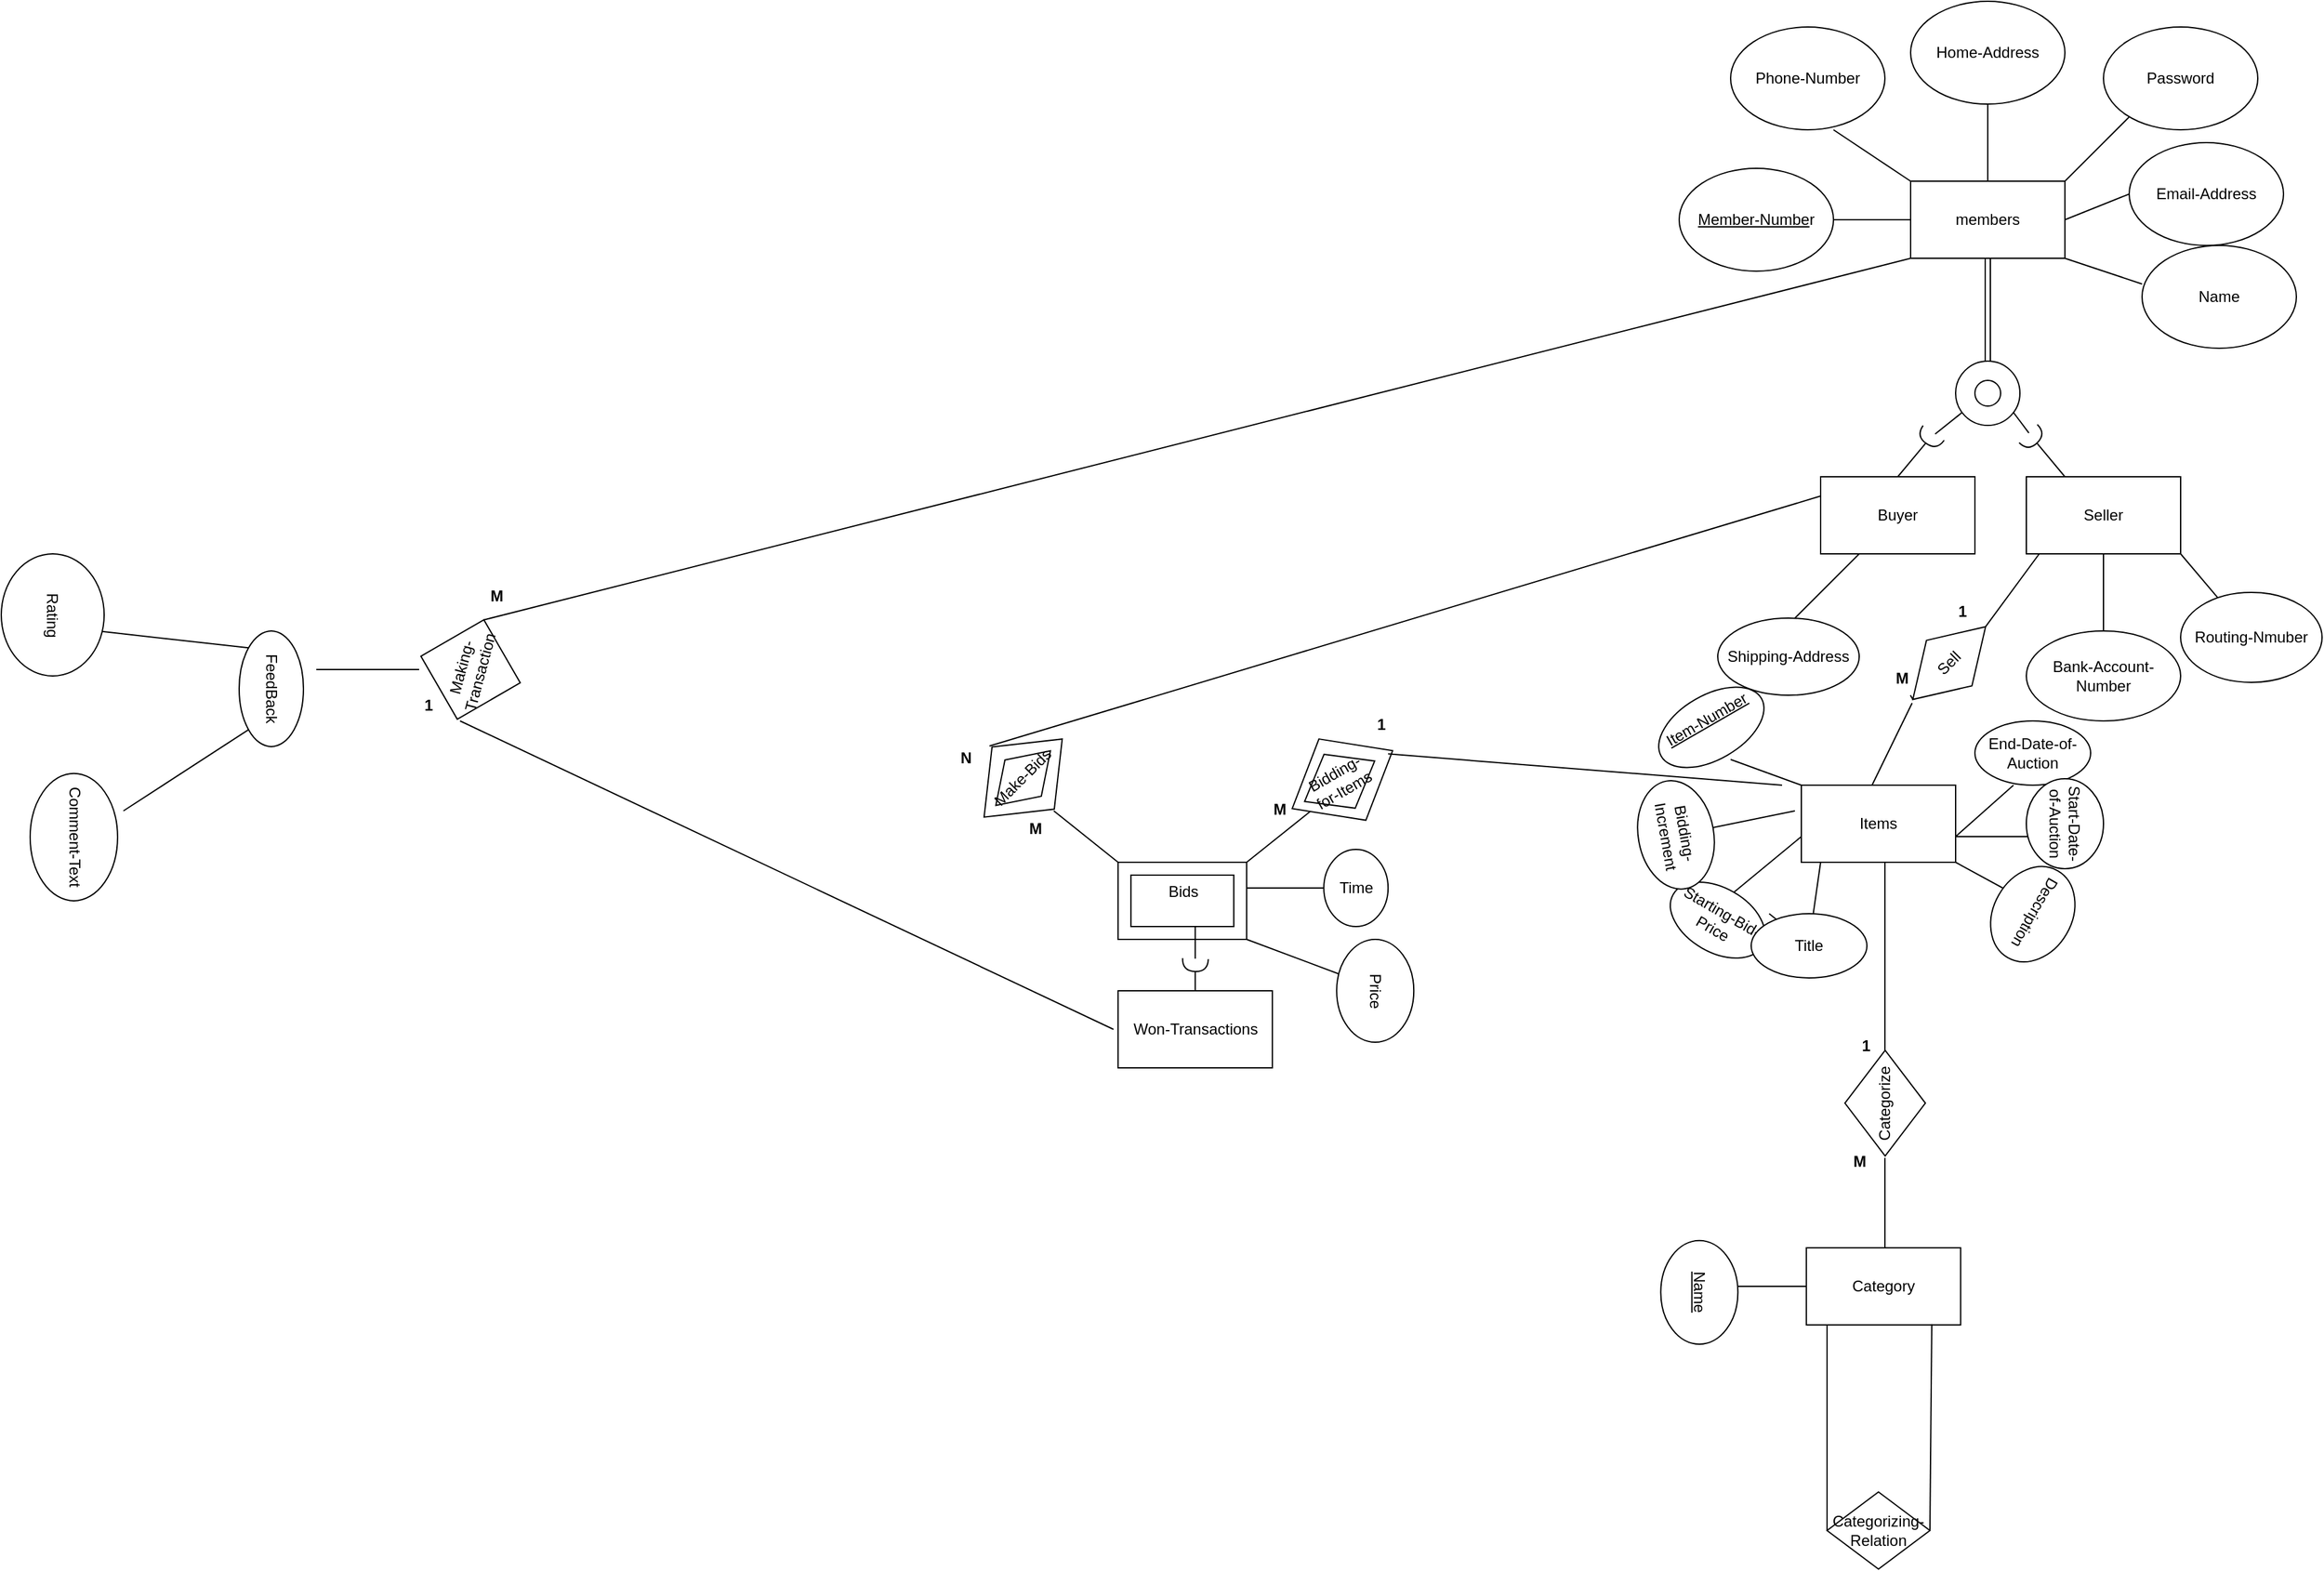 <mxfile version="21.3.6" type="device">
  <diagram name="Page-1" id="BMxEbLs8fuNhibiLyES2">
    <mxGraphModel dx="3350" dy="1302" grid="1" gridSize="10" guides="1" tooltips="1" connect="1" arrows="1" fold="1" page="0" pageScale="1" pageWidth="850" pageHeight="1100" math="0" shadow="0">
      <root>
        <mxCell id="0" />
        <mxCell id="1" parent="0" />
        <mxCell id="Nfgtw0JPdmUJKJwWnRwI-1" value="members" style="rounded=0;whiteSpace=wrap;html=1;" vertex="1" parent="1">
          <mxGeometry x="140" y="10" width="120" height="60" as="geometry" />
        </mxCell>
        <mxCell id="Nfgtw0JPdmUJKJwWnRwI-2" style="edgeStyle=orthogonalEdgeStyle;rounded=0;orthogonalLoop=1;jettySize=auto;html=1;exitX=0.5;exitY=1;exitDx=0;exitDy=0;" edge="1" parent="1" source="Nfgtw0JPdmUJKJwWnRwI-1" target="Nfgtw0JPdmUJKJwWnRwI-1">
          <mxGeometry relative="1" as="geometry" />
        </mxCell>
        <mxCell id="Nfgtw0JPdmUJKJwWnRwI-4" value="" style="endArrow=none;html=1;rounded=0;" edge="1" parent="1">
          <mxGeometry width="50" height="50" relative="1" as="geometry">
            <mxPoint x="200" y="10" as="sourcePoint" />
            <mxPoint x="200" y="-50" as="targetPoint" />
          </mxGeometry>
        </mxCell>
        <mxCell id="Nfgtw0JPdmUJKJwWnRwI-5" value="" style="endArrow=none;html=1;rounded=0;" edge="1" parent="1">
          <mxGeometry width="50" height="50" relative="1" as="geometry">
            <mxPoint x="260" y="10" as="sourcePoint" />
            <mxPoint x="310" y="-40" as="targetPoint" />
          </mxGeometry>
        </mxCell>
        <mxCell id="Nfgtw0JPdmUJKJwWnRwI-8" value="" style="endArrow=none;html=1;rounded=0;" edge="1" parent="1">
          <mxGeometry width="50" height="50" relative="1" as="geometry">
            <mxPoint x="260" y="70" as="sourcePoint" />
            <mxPoint x="320" y="90" as="targetPoint" />
          </mxGeometry>
        </mxCell>
        <mxCell id="Nfgtw0JPdmUJKJwWnRwI-9" value="" style="endArrow=none;html=1;rounded=0;entryX=0;entryY=0.5;entryDx=0;entryDy=0;" edge="1" parent="1" target="Nfgtw0JPdmUJKJwWnRwI-14">
          <mxGeometry width="50" height="50" relative="1" as="geometry">
            <mxPoint x="260" y="40" as="sourcePoint" />
            <mxPoint x="320" y="40" as="targetPoint" />
          </mxGeometry>
        </mxCell>
        <mxCell id="Nfgtw0JPdmUJKJwWnRwI-10" value="" style="endArrow=none;html=1;rounded=0;targetPerimeterSpacing=1;" edge="1" parent="1">
          <mxGeometry width="50" height="50" relative="1" as="geometry">
            <mxPoint x="80" y="40" as="sourcePoint" />
            <mxPoint x="140" y="40" as="targetPoint" />
          </mxGeometry>
        </mxCell>
        <mxCell id="Nfgtw0JPdmUJKJwWnRwI-11" value="" style="endArrow=none;html=1;rounded=0;" edge="1" parent="1">
          <mxGeometry width="50" height="50" relative="1" as="geometry">
            <mxPoint x="80" y="-30" as="sourcePoint" />
            <mxPoint x="140" y="10" as="targetPoint" />
          </mxGeometry>
        </mxCell>
        <mxCell id="Nfgtw0JPdmUJKJwWnRwI-12" value="Home-Address" style="ellipse;whiteSpace=wrap;html=1;" vertex="1" parent="1">
          <mxGeometry x="140" y="-130" width="120" height="80" as="geometry" />
        </mxCell>
        <mxCell id="Nfgtw0JPdmUJKJwWnRwI-14" value="Email-Address" style="ellipse;whiteSpace=wrap;html=1;" vertex="1" parent="1">
          <mxGeometry x="310" y="-20" width="120" height="80" as="geometry" />
        </mxCell>
        <mxCell id="Nfgtw0JPdmUJKJwWnRwI-15" value="Password" style="ellipse;whiteSpace=wrap;html=1;" vertex="1" parent="1">
          <mxGeometry x="290" y="-110" width="120" height="80" as="geometry" />
        </mxCell>
        <mxCell id="Nfgtw0JPdmUJKJwWnRwI-16" value="Name" style="ellipse;whiteSpace=wrap;html=1;" vertex="1" parent="1">
          <mxGeometry x="320" y="60" width="120" height="80" as="geometry" />
        </mxCell>
        <mxCell id="Nfgtw0JPdmUJKJwWnRwI-18" value="Phone-Number" style="ellipse;whiteSpace=wrap;html=1;" vertex="1" parent="1">
          <mxGeometry y="-110" width="120" height="80" as="geometry" />
        </mxCell>
        <mxCell id="Nfgtw0JPdmUJKJwWnRwI-19" value="&lt;u&gt;Member-Numbe&lt;/u&gt;r" style="ellipse;whiteSpace=wrap;html=1;" vertex="1" parent="1">
          <mxGeometry x="-40" width="120" height="80" as="geometry" />
        </mxCell>
        <mxCell id="Nfgtw0JPdmUJKJwWnRwI-21" value="" style="endArrow=none;html=1;rounded=0;shape=link;" edge="1" parent="1">
          <mxGeometry width="50" height="50" relative="1" as="geometry">
            <mxPoint x="200" y="150" as="sourcePoint" />
            <mxPoint x="200" y="70" as="targetPoint" />
          </mxGeometry>
        </mxCell>
        <mxCell id="Nfgtw0JPdmUJKJwWnRwI-23" value="" style="ellipse;whiteSpace=wrap;html=1;aspect=fixed;" vertex="1" parent="1">
          <mxGeometry x="175" y="150" width="50" height="50" as="geometry" />
        </mxCell>
        <mxCell id="Nfgtw0JPdmUJKJwWnRwI-24" value="" style="ellipse;whiteSpace=wrap;html=1;aspect=fixed;" vertex="1" parent="1">
          <mxGeometry x="190" y="165" width="20" height="20" as="geometry" />
        </mxCell>
        <mxCell id="Nfgtw0JPdmUJKJwWnRwI-25" value="" style="endArrow=none;html=1;rounded=0;" edge="1" parent="1" source="Nfgtw0JPdmUJKJwWnRwI-30">
          <mxGeometry width="50" height="50" relative="1" as="geometry">
            <mxPoint x="130" y="240" as="sourcePoint" />
            <mxPoint x="180" y="190" as="targetPoint" />
          </mxGeometry>
        </mxCell>
        <mxCell id="Nfgtw0JPdmUJKJwWnRwI-26" value="" style="endArrow=none;html=1;rounded=0;" edge="1" parent="1" source="Nfgtw0JPdmUJKJwWnRwI-32">
          <mxGeometry width="50" height="50" relative="1" as="geometry">
            <mxPoint x="260" y="240" as="sourcePoint" />
            <mxPoint x="220" y="190" as="targetPoint" />
          </mxGeometry>
        </mxCell>
        <mxCell id="Nfgtw0JPdmUJKJwWnRwI-28" value="Buyer" style="rounded=0;whiteSpace=wrap;html=1;" vertex="1" parent="1">
          <mxGeometry x="70" y="240" width="120" height="60" as="geometry" />
        </mxCell>
        <mxCell id="Nfgtw0JPdmUJKJwWnRwI-29" value="Seller" style="rounded=0;whiteSpace=wrap;html=1;" vertex="1" parent="1">
          <mxGeometry x="230" y="240" width="120" height="60" as="geometry" />
        </mxCell>
        <mxCell id="Nfgtw0JPdmUJKJwWnRwI-31" value="" style="endArrow=none;html=1;rounded=0;" edge="1" parent="1" target="Nfgtw0JPdmUJKJwWnRwI-30">
          <mxGeometry width="50" height="50" relative="1" as="geometry">
            <mxPoint x="130" y="240" as="sourcePoint" />
            <mxPoint x="180" y="190" as="targetPoint" />
          </mxGeometry>
        </mxCell>
        <mxCell id="Nfgtw0JPdmUJKJwWnRwI-30" value="" style="shape=requiredInterface;html=1;verticalLabelPosition=bottom;sketch=0;rotation=125;" vertex="1" parent="1">
          <mxGeometry x="150" y="200" width="10" height="20" as="geometry" />
        </mxCell>
        <mxCell id="Nfgtw0JPdmUJKJwWnRwI-33" value="" style="endArrow=none;html=1;rounded=0;" edge="1" parent="1" target="Nfgtw0JPdmUJKJwWnRwI-32">
          <mxGeometry width="50" height="50" relative="1" as="geometry">
            <mxPoint x="260" y="240" as="sourcePoint" />
            <mxPoint x="220" y="190" as="targetPoint" />
          </mxGeometry>
        </mxCell>
        <mxCell id="Nfgtw0JPdmUJKJwWnRwI-32" value="" style="shape=requiredInterface;html=1;verticalLabelPosition=bottom;sketch=0;rotation=45;" vertex="1" parent="1">
          <mxGeometry x="230" y="200" width="10" height="20" as="geometry" />
        </mxCell>
        <mxCell id="Nfgtw0JPdmUJKJwWnRwI-34" value="" style="endArrow=none;html=1;rounded=0;" edge="1" parent="1">
          <mxGeometry width="50" height="50" relative="1" as="geometry">
            <mxPoint x="50" y="350" as="sourcePoint" />
            <mxPoint x="100" y="300" as="targetPoint" />
          </mxGeometry>
        </mxCell>
        <mxCell id="Nfgtw0JPdmUJKJwWnRwI-36" value="Shipping-Address" style="ellipse;whiteSpace=wrap;html=1;" vertex="1" parent="1">
          <mxGeometry x="-10" y="350" width="110" height="60" as="geometry" />
        </mxCell>
        <mxCell id="Nfgtw0JPdmUJKJwWnRwI-37" value="" style="endArrow=none;html=1;rounded=0;exitX=1;exitY=0.5;exitDx=0;exitDy=0;" edge="1" parent="1" source="Nfgtw0JPdmUJKJwWnRwI-42">
          <mxGeometry width="50" height="50" relative="1" as="geometry">
            <mxPoint x="200" y="360" as="sourcePoint" />
            <mxPoint x="240" y="300" as="targetPoint" />
          </mxGeometry>
        </mxCell>
        <mxCell id="Nfgtw0JPdmUJKJwWnRwI-38" value="" style="endArrow=none;html=1;rounded=0;" edge="1" parent="1">
          <mxGeometry width="50" height="50" relative="1" as="geometry">
            <mxPoint x="290" y="360" as="sourcePoint" />
            <mxPoint x="290" y="300" as="targetPoint" />
          </mxGeometry>
        </mxCell>
        <mxCell id="Nfgtw0JPdmUJKJwWnRwI-39" value="" style="endArrow=none;html=1;rounded=0;" edge="1" parent="1" target="Nfgtw0JPdmUJKJwWnRwI-40">
          <mxGeometry width="50" height="50" relative="1" as="geometry">
            <mxPoint x="350" y="300" as="sourcePoint" />
            <mxPoint x="410" y="350" as="targetPoint" />
          </mxGeometry>
        </mxCell>
        <mxCell id="Nfgtw0JPdmUJKJwWnRwI-40" value="Routing-Nmuber" style="ellipse;whiteSpace=wrap;html=1;" vertex="1" parent="1">
          <mxGeometry x="350" y="330" width="110" height="70" as="geometry" />
        </mxCell>
        <mxCell id="Nfgtw0JPdmUJKJwWnRwI-41" value="Bank-Account-Number" style="ellipse;whiteSpace=wrap;html=1;" vertex="1" parent="1">
          <mxGeometry x="230" y="360" width="120" height="70" as="geometry" />
        </mxCell>
        <mxCell id="Nfgtw0JPdmUJKJwWnRwI-42" value="Sell" style="rhombus;whiteSpace=wrap;html=1;rotation=-45;" vertex="1" parent="1">
          <mxGeometry x="130" y="360" width="80" height="50" as="geometry" />
        </mxCell>
        <mxCell id="Nfgtw0JPdmUJKJwWnRwI-43" value="" style="endArrow=none;html=1;rounded=0;entryX=0;entryY=0.5;entryDx=0;entryDy=0;" edge="1" parent="1" source="Nfgtw0JPdmUJKJwWnRwI-120" target="Nfgtw0JPdmUJKJwWnRwI-42">
          <mxGeometry width="50" height="50" relative="1" as="geometry">
            <mxPoint x="110" y="480" as="sourcePoint" />
            <mxPoint x="175" y="420" as="targetPoint" />
          </mxGeometry>
        </mxCell>
        <mxCell id="Nfgtw0JPdmUJKJwWnRwI-44" value="Items" style="rounded=0;whiteSpace=wrap;html=1;" vertex="1" parent="1">
          <mxGeometry x="55" y="480" width="120" height="60" as="geometry" />
        </mxCell>
        <mxCell id="Nfgtw0JPdmUJKJwWnRwI-45" value="" style="endArrow=none;html=1;rounded=0;" edge="1" parent="1">
          <mxGeometry width="50" height="50" relative="1" as="geometry">
            <mxPoint x="175" y="520" as="sourcePoint" />
            <mxPoint x="220" y="480" as="targetPoint" />
          </mxGeometry>
        </mxCell>
        <mxCell id="Nfgtw0JPdmUJKJwWnRwI-47" value="End-Date-of-Auction" style="ellipse;whiteSpace=wrap;html=1;" vertex="1" parent="1">
          <mxGeometry x="190" y="430" width="90" height="50" as="geometry" />
        </mxCell>
        <mxCell id="Nfgtw0JPdmUJKJwWnRwI-49" value="" style="endArrow=none;html=1;rounded=0;" edge="1" parent="1">
          <mxGeometry width="50" height="50" relative="1" as="geometry">
            <mxPoint x="175" y="520" as="sourcePoint" />
            <mxPoint x="240" y="520" as="targetPoint" />
          </mxGeometry>
        </mxCell>
        <mxCell id="Nfgtw0JPdmUJKJwWnRwI-50" value="" style="endArrow=none;html=1;rounded=0;" edge="1" parent="1">
          <mxGeometry width="50" height="50" relative="1" as="geometry">
            <mxPoint x="175" y="540" as="sourcePoint" />
            <mxPoint x="230" y="570" as="targetPoint" />
          </mxGeometry>
        </mxCell>
        <mxCell id="Nfgtw0JPdmUJKJwWnRwI-51" value="Start-Date-of-Auction" style="ellipse;whiteSpace=wrap;html=1;rotation=90;" vertex="1" parent="1">
          <mxGeometry x="225" y="480" width="70" height="60" as="geometry" />
        </mxCell>
        <mxCell id="Nfgtw0JPdmUJKJwWnRwI-52" value="Description&amp;nbsp;" style="ellipse;whiteSpace=wrap;html=1;rotation=120;" vertex="1" parent="1">
          <mxGeometry x="196.03" y="550" width="77.95" height="60.83" as="geometry" />
        </mxCell>
        <mxCell id="Nfgtw0JPdmUJKJwWnRwI-56" value="" style="endArrow=none;html=1;rounded=0;exitX=0.5;exitY=0;exitDx=0;exitDy=0;" edge="1" parent="1" source="Nfgtw0JPdmUJKJwWnRwI-62">
          <mxGeometry width="50" height="50" relative="1" as="geometry">
            <mxPoint x="-10" y="550" as="sourcePoint" />
            <mxPoint x="55" y="520" as="targetPoint" />
          </mxGeometry>
        </mxCell>
        <mxCell id="Nfgtw0JPdmUJKJwWnRwI-57" value="" style="endArrow=none;html=1;rounded=0;" edge="1" parent="1" source="Nfgtw0JPdmUJKJwWnRwI-64">
          <mxGeometry width="50" height="50" relative="1" as="geometry">
            <mxPoint x="-30" y="510" as="sourcePoint" />
            <mxPoint x="50" y="500" as="targetPoint" />
          </mxGeometry>
        </mxCell>
        <mxCell id="Nfgtw0JPdmUJKJwWnRwI-59" value="" style="endArrow=none;html=1;rounded=0;" edge="1" parent="1" source="Nfgtw0JPdmUJKJwWnRwI-55">
          <mxGeometry width="50" height="50" relative="1" as="geometry">
            <mxPoint x="30" y="580" as="sourcePoint" />
            <mxPoint x="70" y="540" as="targetPoint" />
          </mxGeometry>
        </mxCell>
        <mxCell id="Nfgtw0JPdmUJKJwWnRwI-60" value="&lt;u&gt;Name&lt;/u&gt;" style="ellipse;whiteSpace=wrap;html=1;rotation=90;" vertex="1" parent="1">
          <mxGeometry x="-64.66" y="844.67" width="80.67" height="60" as="geometry" />
        </mxCell>
        <mxCell id="Nfgtw0JPdmUJKJwWnRwI-61" value="&#xa;&lt;u style=&quot;border-color: var(--border-color); color: rgb(0, 0, 0); font-family: Helvetica; font-size: 12px; font-style: normal; font-variant-ligatures: normal; font-variant-caps: normal; font-weight: 400; letter-spacing: normal; orphans: 2; text-align: center; text-indent: 0px; text-transform: none; widows: 2; word-spacing: 0px; -webkit-text-stroke-width: 0px;&quot;&gt;Item-Number&lt;/u&gt;&#xa;&#xa;" style="ellipse;whiteSpace=wrap;html=1;rotation=-30;" vertex="1" parent="1">
          <mxGeometry x="-60" y="410" width="90" height="50" as="geometry" />
        </mxCell>
        <mxCell id="Nfgtw0JPdmUJKJwWnRwI-62" value="Starting-Bid-Price" style="ellipse;whiteSpace=wrap;html=1;rotation=30;" vertex="1" parent="1">
          <mxGeometry x="-50" y="560" width="80" height="50" as="geometry" />
        </mxCell>
        <mxCell id="Nfgtw0JPdmUJKJwWnRwI-65" value="" style="endArrow=none;html=1;rounded=0;" edge="1" parent="1">
          <mxGeometry width="50" height="50" relative="1" as="geometry">
            <mxPoint y="460" as="sourcePoint" />
            <mxPoint x="55" y="480" as="targetPoint" />
          </mxGeometry>
        </mxCell>
        <mxCell id="Nfgtw0JPdmUJKJwWnRwI-66" value="" style="endArrow=none;html=1;rounded=0;" edge="1" parent="1">
          <mxGeometry width="50" height="50" relative="1" as="geometry">
            <mxPoint x="120" y="690" as="sourcePoint" />
            <mxPoint x="120" y="540" as="targetPoint" />
          </mxGeometry>
        </mxCell>
        <mxCell id="Nfgtw0JPdmUJKJwWnRwI-69" value="Category" style="rounded=0;whiteSpace=wrap;html=1;" vertex="1" parent="1">
          <mxGeometry x="58.88" y="840" width="120" height="60" as="geometry" />
        </mxCell>
        <mxCell id="Nfgtw0JPdmUJKJwWnRwI-71" value="Categorize" style="rhombus;whiteSpace=wrap;html=1;rotation=-90;" vertex="1" parent="1">
          <mxGeometry x="79.06" y="696.1" width="82.24" height="62.6" as="geometry" />
        </mxCell>
        <mxCell id="Nfgtw0JPdmUJKJwWnRwI-72" value="" style="endArrow=none;html=1;rounded=0;" edge="1" parent="1">
          <mxGeometry width="50" height="50" relative="1" as="geometry">
            <mxPoint x="120" y="840" as="sourcePoint" />
            <mxPoint x="120" y="770" as="targetPoint" />
          </mxGeometry>
        </mxCell>
        <mxCell id="Nfgtw0JPdmUJKJwWnRwI-73" value="" style="endArrow=none;html=1;rounded=0;entryX=0;entryY=0.5;entryDx=0;entryDy=0;" edge="1" parent="1" target="Nfgtw0JPdmUJKJwWnRwI-69">
          <mxGeometry width="50" height="50" relative="1" as="geometry">
            <mxPoint x="5" y="870" as="sourcePoint" />
            <mxPoint x="55" y="820" as="targetPoint" />
          </mxGeometry>
        </mxCell>
        <mxCell id="Nfgtw0JPdmUJKJwWnRwI-74" value="Categorizing-Relation" style="rhombus;whiteSpace=wrap;html=1;" vertex="1" parent="1">
          <mxGeometry x="75" y="1030" width="80" height="60" as="geometry" />
        </mxCell>
        <mxCell id="Nfgtw0JPdmUJKJwWnRwI-75" value="" style="endArrow=none;html=1;rounded=0;exitX=0;exitY=0.5;exitDx=0;exitDy=0;" edge="1" parent="1" source="Nfgtw0JPdmUJKJwWnRwI-74">
          <mxGeometry width="50" height="50" relative="1" as="geometry">
            <mxPoint x="40" y="950" as="sourcePoint" />
            <mxPoint x="75" y="900" as="targetPoint" />
          </mxGeometry>
        </mxCell>
        <mxCell id="Nfgtw0JPdmUJKJwWnRwI-76" value="" style="endArrow=none;html=1;rounded=0;entryX=0.813;entryY=0.99;entryDx=0;entryDy=0;entryPerimeter=0;" edge="1" parent="1" target="Nfgtw0JPdmUJKJwWnRwI-69">
          <mxGeometry width="50" height="50" relative="1" as="geometry">
            <mxPoint x="155" y="1060" as="sourcePoint" />
            <mxPoint x="205" y="1010" as="targetPoint" />
          </mxGeometry>
        </mxCell>
        <mxCell id="Nfgtw0JPdmUJKJwWnRwI-101" value="Making-Transaction" style="rhombus;whiteSpace=wrap;html=1;rotation=-75;" vertex="1" parent="1">
          <mxGeometry x="-1020" y="350" width="80" height="80" as="geometry" />
        </mxCell>
        <mxCell id="Nfgtw0JPdmUJKJwWnRwI-102" value="" style="endArrow=none;html=1;rounded=0;entryX=1;entryY=0.5;entryDx=0;entryDy=0;" edge="1" parent="1" target="Nfgtw0JPdmUJKJwWnRwI-101">
          <mxGeometry width="50" height="50" relative="1" as="geometry">
            <mxPoint x="140" y="70" as="sourcePoint" />
            <mxPoint x="280" y="730" as="targetPoint" />
          </mxGeometry>
        </mxCell>
        <mxCell id="Nfgtw0JPdmUJKJwWnRwI-104" value="" style="endArrow=none;html=1;rounded=0;" edge="1" parent="1">
          <mxGeometry width="50" height="50" relative="1" as="geometry">
            <mxPoint x="-1100" y="390" as="sourcePoint" />
            <mxPoint x="-1020.0" y="390" as="targetPoint" />
          </mxGeometry>
        </mxCell>
        <mxCell id="Nfgtw0JPdmUJKJwWnRwI-106" value="FeedBack" style="ellipse;whiteSpace=wrap;html=1;rotation=90;" vertex="1" parent="1">
          <mxGeometry x="-1180" y="380" width="90" height="50" as="geometry" />
        </mxCell>
        <mxCell id="Nfgtw0JPdmUJKJwWnRwI-107" value="" style="endArrow=none;html=1;rounded=0;exitX=0;exitY=1;exitDx=0;exitDy=0;" edge="1" parent="1" source="Nfgtw0JPdmUJKJwWnRwI-106">
          <mxGeometry width="50" height="50" relative="1" as="geometry">
            <mxPoint x="-1320" y="449.17" as="sourcePoint" />
            <mxPoint x="-1270" y="360" as="targetPoint" />
            <Array as="points" />
          </mxGeometry>
        </mxCell>
        <mxCell id="Nfgtw0JPdmUJKJwWnRwI-108" value="" style="endArrow=none;html=1;rounded=0;exitX=1;exitY=1;exitDx=0;exitDy=0;" edge="1" parent="1" source="Nfgtw0JPdmUJKJwWnRwI-106">
          <mxGeometry width="50" height="50" relative="1" as="geometry">
            <mxPoint x="-1200" y="449.17" as="sourcePoint" />
            <mxPoint x="-1250" y="500" as="targetPoint" />
          </mxGeometry>
        </mxCell>
        <mxCell id="Nfgtw0JPdmUJKJwWnRwI-110" value="Comment-Text" style="ellipse;whiteSpace=wrap;html=1;direction=south;rotation=90;" vertex="1" parent="1">
          <mxGeometry x="-1338.1" y="486.4" width="99.1" height="68" as="geometry" />
        </mxCell>
        <mxCell id="Nfgtw0JPdmUJKJwWnRwI-118" value="1" style="text;align=center;fontStyle=1;verticalAlign=middle;spacingLeft=3;spacingRight=3;strokeColor=none;rotatable=0;points=[[0,0.5],[1,0.5]];portConstraint=eastwest;html=1;" vertex="1" parent="1">
          <mxGeometry x="160" y="330" width="40" height="30" as="geometry" />
        </mxCell>
        <mxCell id="Nfgtw0JPdmUJKJwWnRwI-124" value="" style="endArrow=none;html=1;rounded=0;entryX=0.846;entryY=1.236;entryDx=0;entryDy=0;entryPerimeter=0;" edge="1" parent="1" target="Nfgtw0JPdmUJKJwWnRwI-120">
          <mxGeometry width="50" height="50" relative="1" as="geometry">
            <mxPoint x="110" y="480" as="sourcePoint" />
            <mxPoint x="142" y="413" as="targetPoint" />
          </mxGeometry>
        </mxCell>
        <mxCell id="Nfgtw0JPdmUJKJwWnRwI-120" value="M" style="text;align=center;fontStyle=1;verticalAlign=middle;spacingLeft=3;spacingRight=3;strokeColor=none;rotatable=0;points=[[0,0.5],[1,0.5]];portConstraint=eastwest;html=1;" vertex="1" parent="1">
          <mxGeometry x="120" y="384" width="25" height="26" as="geometry" />
        </mxCell>
        <mxCell id="Nfgtw0JPdmUJKJwWnRwI-126" value="1" style="text;align=center;fontStyle=1;verticalAlign=middle;spacingLeft=3;spacingRight=3;strokeColor=none;rotatable=0;points=[[0,0.5],[1,0.5]];portConstraint=eastwest;html=1;" vertex="1" parent="1">
          <mxGeometry x="95" y="670" width="20" height="26" as="geometry" />
        </mxCell>
        <mxCell id="Nfgtw0JPdmUJKJwWnRwI-127" value="M" style="text;align=center;fontStyle=1;verticalAlign=middle;spacingLeft=3;spacingRight=3;strokeColor=none;rotatable=0;points=[[0,0.5],[1,0.5]];portConstraint=eastwest;html=1;" vertex="1" parent="1">
          <mxGeometry x="85" y="760" width="30" height="26" as="geometry" />
        </mxCell>
        <mxCell id="Nfgtw0JPdmUJKJwWnRwI-134" value="1" style="text;align=center;fontStyle=1;verticalAlign=middle;spacingLeft=3;spacingRight=3;strokeColor=none;rotatable=0;points=[[0,0.5],[1,0.5]];portConstraint=eastwest;html=1;" vertex="1" parent="1">
          <mxGeometry x="-1023.2" y="405" width="20" height="26" as="geometry" />
        </mxCell>
        <mxCell id="Nfgtw0JPdmUJKJwWnRwI-135" value="M" style="text;align=center;fontStyle=1;verticalAlign=middle;spacingLeft=3;spacingRight=3;strokeColor=none;rotatable=0;points=[[0,0.5],[1,0.5]];portConstraint=eastwest;html=1;" vertex="1" parent="1">
          <mxGeometry x="-970" y="320" width="20" height="26" as="geometry" />
        </mxCell>
        <mxCell id="Nfgtw0JPdmUJKJwWnRwI-160" value="Won-Transactions" style="rounded=0;whiteSpace=wrap;html=1;" vertex="1" parent="1">
          <mxGeometry x="-476.4" y="640" width="120" height="60" as="geometry" />
        </mxCell>
        <mxCell id="Nfgtw0JPdmUJKJwWnRwI-161" value="" style="verticalLabelPosition=bottom;verticalAlign=top;html=1;shape=mxgraph.basic.frame;dx=10;whiteSpace=wrap;" vertex="1" parent="1">
          <mxGeometry x="-476.4" y="540" width="100" height="60" as="geometry" />
        </mxCell>
        <mxCell id="Nfgtw0JPdmUJKJwWnRwI-162" value="" style="endArrow=none;html=1;rounded=0;" edge="1" parent="1">
          <mxGeometry width="50" height="50" relative="1" as="geometry">
            <mxPoint x="-376.4" y="540" as="sourcePoint" />
            <mxPoint x="-326.4" y="500" as="targetPoint" />
          </mxGeometry>
        </mxCell>
        <mxCell id="Nfgtw0JPdmUJKJwWnRwI-163" value="" style="endArrow=none;html=1;rounded=0;" edge="1" parent="1">
          <mxGeometry width="50" height="50" relative="1" as="geometry">
            <mxPoint x="-476.4" y="540" as="sourcePoint" />
            <mxPoint x="-526.4" y="500" as="targetPoint" />
          </mxGeometry>
        </mxCell>
        <mxCell id="Nfgtw0JPdmUJKJwWnRwI-164" value="" style="rhombus;whiteSpace=wrap;html=1;rotation=-30;" vertex="1" parent="1">
          <mxGeometry x="-347.0" y="439.17" width="90.14" height="73.02" as="geometry" />
        </mxCell>
        <mxCell id="Nfgtw0JPdmUJKJwWnRwI-165" value="" style="rhombus;whiteSpace=wrap;html=1;rotation=-45;" vertex="1" parent="1">
          <mxGeometry x="-593.2" y="440.24" width="85.93" height="68.47" as="geometry" />
        </mxCell>
        <mxCell id="Nfgtw0JPdmUJKJwWnRwI-166" value="Bidding-for-Items" style="rhombus;whiteSpace=wrap;html=1;rotation=-30;" vertex="1" parent="1">
          <mxGeometry x="-335.55" y="452.7" width="62.93" height="48.47" as="geometry" />
        </mxCell>
        <mxCell id="Nfgtw0JPdmUJKJwWnRwI-167" value="Make-Bids" style="rhombus;whiteSpace=wrap;html=1;rotation=-45;" vertex="1" parent="1">
          <mxGeometry x="-580.24" y="454.47" width="60" height="40" as="geometry" />
        </mxCell>
        <mxCell id="Nfgtw0JPdmUJKJwWnRwI-168" value="" style="endArrow=none;html=1;rounded=0;exitX=0;exitY=0.25;exitDx=0;exitDy=0;" edge="1" parent="1" source="Nfgtw0JPdmUJKJwWnRwI-28">
          <mxGeometry width="50" height="50" relative="1" as="geometry">
            <mxPoint x="-636.4" y="420" as="sourcePoint" />
            <mxPoint x="-576.4" y="449.53" as="targetPoint" />
          </mxGeometry>
        </mxCell>
        <mxCell id="Nfgtw0JPdmUJKJwWnRwI-169" value="" style="endArrow=none;html=1;rounded=0;" edge="1" parent="1">
          <mxGeometry width="50" height="50" relative="1" as="geometry">
            <mxPoint x="-266.4" y="455.67" as="sourcePoint" />
            <mxPoint x="40" y="480" as="targetPoint" />
          </mxGeometry>
        </mxCell>
        <mxCell id="Nfgtw0JPdmUJKJwWnRwI-170" value="" style="endArrow=none;html=1;rounded=0;" edge="1" parent="1" source="Nfgtw0JPdmUJKJwWnRwI-178">
          <mxGeometry width="50" height="50" relative="1" as="geometry">
            <mxPoint x="-416.4" y="640" as="sourcePoint" />
            <mxPoint x="-416.4" y="590" as="targetPoint" />
          </mxGeometry>
        </mxCell>
        <mxCell id="Nfgtw0JPdmUJKJwWnRwI-173" value="" style="endArrow=none;html=1;rounded=0;" edge="1" parent="1" target="Nfgtw0JPdmUJKJwWnRwI-174">
          <mxGeometry width="50" height="50" relative="1" as="geometry">
            <mxPoint x="-376.4" y="560" as="sourcePoint" />
            <mxPoint x="-316.4" y="560" as="targetPoint" />
          </mxGeometry>
        </mxCell>
        <mxCell id="Nfgtw0JPdmUJKJwWnRwI-174" value="Time" style="ellipse;whiteSpace=wrap;html=1;" vertex="1" parent="1">
          <mxGeometry x="-316.4" y="530" width="50" height="60" as="geometry" />
        </mxCell>
        <mxCell id="Nfgtw0JPdmUJKJwWnRwI-175" value="" style="endArrow=none;html=1;rounded=0;" edge="1" parent="1">
          <mxGeometry width="50" height="50" relative="1" as="geometry">
            <mxPoint x="-296.4" y="630" as="sourcePoint" />
            <mxPoint x="-376.4" y="600" as="targetPoint" />
          </mxGeometry>
        </mxCell>
        <mxCell id="Nfgtw0JPdmUJKJwWnRwI-176" value="Price" style="ellipse;whiteSpace=wrap;html=1;direction=west;rotation=90;" vertex="1" parent="1">
          <mxGeometry x="-316.4" y="610" width="80" height="60" as="geometry" />
        </mxCell>
        <mxCell id="Nfgtw0JPdmUJKJwWnRwI-177" value="" style="endArrow=none;html=1;rounded=0;" edge="1" parent="1" target="Nfgtw0JPdmUJKJwWnRwI-178">
          <mxGeometry width="50" height="50" relative="1" as="geometry">
            <mxPoint x="-416.4" y="640" as="sourcePoint" />
            <mxPoint x="-416.4" y="590" as="targetPoint" />
          </mxGeometry>
        </mxCell>
        <mxCell id="Nfgtw0JPdmUJKJwWnRwI-178" value="" style="shape=requiredInterface;html=1;verticalLabelPosition=bottom;sketch=0;rotation=92;" vertex="1" parent="1">
          <mxGeometry x="-421.4" y="610" width="10" height="20" as="geometry" />
        </mxCell>
        <mxCell id="Nfgtw0JPdmUJKJwWnRwI-179" value="Bids" style="text;html=1;align=center;verticalAlign=middle;resizable=0;points=[];autosize=1;strokeColor=none;fillColor=none;" vertex="1" parent="1">
          <mxGeometry x="-451.4" y="548" width="50" height="30" as="geometry" />
        </mxCell>
        <mxCell id="Nfgtw0JPdmUJKJwWnRwI-180" value="1" style="text;align=center;fontStyle=1;verticalAlign=middle;spacingLeft=3;spacingRight=3;strokeColor=none;rotatable=0;points=[[0,0.5],[1,0.5]];portConstraint=eastwest;html=1;" vertex="1" parent="1">
          <mxGeometry x="-286.86" y="420" width="30" height="26" as="geometry" />
        </mxCell>
        <mxCell id="Nfgtw0JPdmUJKJwWnRwI-181" value="M" style="text;align=center;fontStyle=1;verticalAlign=middle;spacingLeft=3;spacingRight=3;strokeColor=none;rotatable=0;points=[[0,0.5],[1,0.5]];portConstraint=eastwest;html=1;" vertex="1" parent="1">
          <mxGeometry x="-365.55" y="486.19" width="30" height="26" as="geometry" />
        </mxCell>
        <mxCell id="Nfgtw0JPdmUJKJwWnRwI-182" value="M" style="text;align=center;fontStyle=1;verticalAlign=middle;spacingLeft=3;spacingRight=3;strokeColor=none;rotatable=0;points=[[0,0.5],[1,0.5]];portConstraint=eastwest;html=1;" vertex="1" parent="1">
          <mxGeometry x="-556.4" y="501.17" width="30" height="26" as="geometry" />
        </mxCell>
        <mxCell id="Nfgtw0JPdmUJKJwWnRwI-183" value="N" style="text;align=center;fontStyle=1;verticalAlign=middle;spacingLeft=3;spacingRight=3;strokeColor=none;rotatable=0;points=[[0,0.5],[1,0.5]];portConstraint=eastwest;html=1;" vertex="1" parent="1">
          <mxGeometry x="-610.24" y="446" width="30" height="26" as="geometry" />
        </mxCell>
        <mxCell id="Nfgtw0JPdmUJKJwWnRwI-109" value="Rating" style="ellipse;whiteSpace=wrap;html=1;rotation=90;" vertex="1" parent="1">
          <mxGeometry x="-1352.5" y="307.5" width="95" height="80" as="geometry" />
        </mxCell>
        <mxCell id="Nfgtw0JPdmUJKJwWnRwI-191" value="" style="endArrow=none;html=1;rounded=0;" edge="1" parent="1">
          <mxGeometry width="50" height="50" relative="1" as="geometry">
            <mxPoint x="-480" y="670" as="sourcePoint" />
            <mxPoint x="-988.2" y="430" as="targetPoint" />
          </mxGeometry>
        </mxCell>
        <mxCell id="Nfgtw0JPdmUJKJwWnRwI-192" value="" style="endArrow=none;html=1;rounded=0;" edge="1" parent="1" target="Nfgtw0JPdmUJKJwWnRwI-55">
          <mxGeometry width="50" height="50" relative="1" as="geometry">
            <mxPoint x="30" y="580" as="sourcePoint" />
            <mxPoint x="70" y="540" as="targetPoint" />
          </mxGeometry>
        </mxCell>
        <mxCell id="Nfgtw0JPdmUJKJwWnRwI-55" value="Title" style="ellipse;whiteSpace=wrap;html=1;" vertex="1" parent="1">
          <mxGeometry x="16.01" y="580" width="90" height="50" as="geometry" />
        </mxCell>
        <mxCell id="Nfgtw0JPdmUJKJwWnRwI-193" value="" style="endArrow=none;html=1;rounded=0;" edge="1" parent="1" target="Nfgtw0JPdmUJKJwWnRwI-64">
          <mxGeometry width="50" height="50" relative="1" as="geometry">
            <mxPoint x="-30" y="510" as="sourcePoint" />
            <mxPoint x="50" y="500" as="targetPoint" />
          </mxGeometry>
        </mxCell>
        <mxCell id="Nfgtw0JPdmUJKJwWnRwI-64" value="Bidding-Increment" style="ellipse;whiteSpace=wrap;html=1;rotation=80;" vertex="1" parent="1">
          <mxGeometry x="-85" y="489.34" width="85" height="58.66" as="geometry" />
        </mxCell>
      </root>
    </mxGraphModel>
  </diagram>
</mxfile>
